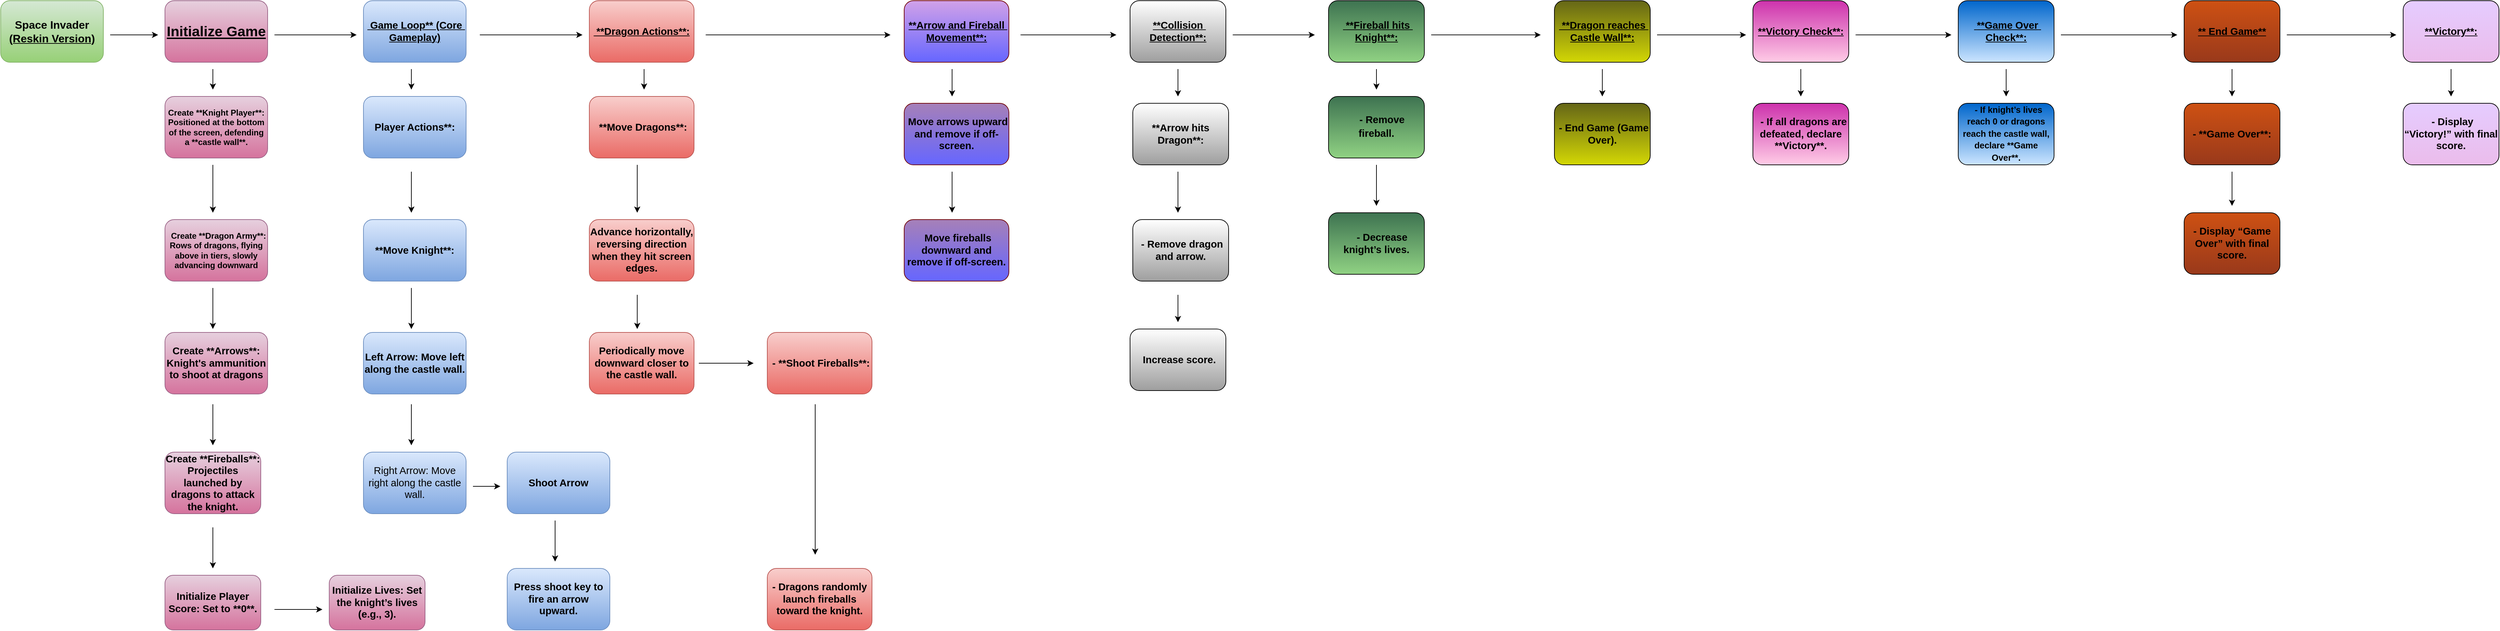<mxfile version="24.8.6">
  <diagram id="C5RBs43oDa-KdzZeNtuy" name="Page-1">
    <mxGraphModel dx="1434" dy="738" grid="1" gridSize="10" guides="1" tooltips="1" connect="1" arrows="1" fold="1" page="1" pageScale="1" pageWidth="827" pageHeight="1169" math="0" shadow="0">
      <root>
        <mxCell id="WIyWlLk6GJQsqaUBKTNV-0" />
        <mxCell id="WIyWlLk6GJQsqaUBKTNV-1" parent="WIyWlLk6GJQsqaUBKTNV-0" />
        <mxCell id="WIyWlLk6GJQsqaUBKTNV-3" value="&lt;b style=&quot;font-size: 16px;&quot;&gt;&lt;font style=&quot;font-size: 16px;&quot;&gt;Space Invader&lt;/font&gt;&lt;/b&gt;&lt;div style=&quot;font-size: 16px;&quot;&gt;&lt;b&gt;&lt;u&gt;&lt;font style=&quot;font-size: 16px;&quot;&gt;(Reskin Version)&lt;/font&gt;&lt;/u&gt;&lt;/b&gt;&lt;/div&gt;" style="rounded=1;whiteSpace=wrap;html=1;fontSize=12;glass=0;strokeWidth=1;shadow=0;fillColor=#d5e8d4;strokeColor=#82b366;gradientColor=#97d077;" parent="WIyWlLk6GJQsqaUBKTNV-1" vertex="1">
          <mxGeometry y="10" width="150" height="90" as="geometry" />
        </mxCell>
        <mxCell id="-oyPQLM9wK0IkcGx9gqo-3" value="" style="endArrow=classic;html=1;rounded=0;" edge="1" parent="WIyWlLk6GJQsqaUBKTNV-1">
          <mxGeometry width="50" height="50" relative="1" as="geometry">
            <mxPoint x="310" y="110" as="sourcePoint" />
            <mxPoint x="310" y="140" as="targetPoint" />
          </mxGeometry>
        </mxCell>
        <mxCell id="-oyPQLM9wK0IkcGx9gqo-4" value="&lt;span id=&quot;docs-internal-guid-2db199b7-7fff-4d85-f5a7-7cc7ab0ec407&quot;&gt;&lt;span style=&quot;font-family: Arial, sans-serif; background-color: transparent; font-variant-numeric: normal; font-variant-east-asian: normal; font-variant-alternates: normal; font-variant-position: normal; vertical-align: baseline; white-space-collapse: preserve;&quot;&gt;&lt;font style=&quot;font-size: 12px;&quot;&gt;&lt;b&gt;Create **Knight Player**: Positioned at the bottom of the screen, defending a **castle wall**.&lt;/b&gt;&lt;/font&gt;&lt;/span&gt;&lt;/span&gt;" style="rounded=1;whiteSpace=wrap;html=1;fillColor=#e6d0de;strokeColor=#996185;gradientColor=#d5739d;" vertex="1" parent="WIyWlLk6GJQsqaUBKTNV-1">
          <mxGeometry x="240" y="150" width="150" height="90" as="geometry" />
        </mxCell>
        <mxCell id="-oyPQLM9wK0IkcGx9gqo-5" value="" style="endArrow=classic;html=1;rounded=0;" edge="1" parent="WIyWlLk6GJQsqaUBKTNV-1">
          <mxGeometry width="50" height="50" relative="1" as="geometry">
            <mxPoint x="310" y="250" as="sourcePoint" />
            <mxPoint x="310" y="320" as="targetPoint" />
            <Array as="points">
              <mxPoint x="310" y="290" />
            </Array>
          </mxGeometry>
        </mxCell>
        <mxCell id="-oyPQLM9wK0IkcGx9gqo-8" value="" style="endArrow=classic;html=1;rounded=0;" edge="1" parent="WIyWlLk6GJQsqaUBKTNV-1">
          <mxGeometry width="50" height="50" relative="1" as="geometry">
            <mxPoint x="310" y="430" as="sourcePoint" />
            <mxPoint x="310" y="490" as="targetPoint" />
          </mxGeometry>
        </mxCell>
        <mxCell id="-oyPQLM9wK0IkcGx9gqo-9" value="&lt;span style=&quot;font-family: Arial, sans-serif; white-space-collapse: preserve;&quot;&gt;&lt;b&gt;&amp;nbsp;&amp;nbsp;Create **Dragon Army**: Rows of dragons, flying above in tiers, slowly advancing downward&lt;/b&gt;&lt;/span&gt;" style="rounded=1;whiteSpace=wrap;html=1;fillColor=#e6d0de;gradientColor=#d5739d;strokeColor=#996185;" vertex="1" parent="WIyWlLk6GJQsqaUBKTNV-1">
          <mxGeometry x="240" y="330" width="150" height="90" as="geometry" />
        </mxCell>
        <mxCell id="-oyPQLM9wK0IkcGx9gqo-11" value="&lt;span style=&quot;font-family: Arial, sans-serif; white-space-collapse: preserve;&quot;&gt;&lt;font style=&quot;font-size: 20.667px;&quot;&gt;&lt;b&gt;&lt;u&gt;Initialize Game&lt;/u&gt;&lt;/b&gt;&lt;/font&gt;&lt;/span&gt;" style="rounded=1;whiteSpace=wrap;html=1;fillColor=#e6d0de;gradientColor=#d5739d;strokeColor=#996185;" vertex="1" parent="WIyWlLk6GJQsqaUBKTNV-1">
          <mxGeometry x="240" y="10" width="150" height="90" as="geometry" />
        </mxCell>
        <mxCell id="-oyPQLM9wK0IkcGx9gqo-14" value="&lt;span id=&quot;docs-internal-guid-dc0ed288-7fff-8574-5674-d2159b55f9ca&quot;&gt;&lt;span style=&quot;font-size: 11pt; font-family: Arial, sans-serif; background-color: transparent; font-variant-numeric: normal; font-variant-east-asian: normal; font-variant-alternates: normal; font-variant-position: normal; vertical-align: baseline; white-space-collapse: preserve;&quot;&gt;&lt;b&gt;Create **Arrows**: Knight&#39;s ammunition to shoot at dragons&lt;/b&gt;&lt;/span&gt;&lt;/span&gt;" style="rounded=1;whiteSpace=wrap;html=1;fillColor=#e6d0de;gradientColor=#d5739d;strokeColor=#996185;" vertex="1" parent="WIyWlLk6GJQsqaUBKTNV-1">
          <mxGeometry x="240" y="495" width="150" height="90" as="geometry" />
        </mxCell>
        <mxCell id="-oyPQLM9wK0IkcGx9gqo-15" value="&lt;span id=&quot;docs-internal-guid-f3cbbe82-7fff-4873-3f4f-fb9920d88de6&quot;&gt;&lt;span style=&quot;font-size: 11pt; font-family: Arial, sans-serif; background-color: transparent; font-variant-numeric: normal; font-variant-east-asian: normal; font-variant-alternates: normal; font-variant-position: normal; vertical-align: baseline; white-space-collapse: preserve;&quot;&gt;&lt;b&gt;Create **Fireballs**: Projectiles launched by dragons to attack the knight.&lt;/b&gt;&lt;/span&gt;&lt;/span&gt;" style="rounded=1;whiteSpace=wrap;html=1;fillColor=#e6d0de;gradientColor=#d5739d;strokeColor=#996185;" vertex="1" parent="WIyWlLk6GJQsqaUBKTNV-1">
          <mxGeometry x="240" y="670" width="140" height="90" as="geometry" />
        </mxCell>
        <mxCell id="-oyPQLM9wK0IkcGx9gqo-19" value="" style="endArrow=classic;html=1;rounded=0;" edge="1" parent="WIyWlLk6GJQsqaUBKTNV-1">
          <mxGeometry width="50" height="50" relative="1" as="geometry">
            <mxPoint x="310" y="600" as="sourcePoint" />
            <mxPoint x="310" y="660" as="targetPoint" />
          </mxGeometry>
        </mxCell>
        <mxCell id="-oyPQLM9wK0IkcGx9gqo-21" value="" style="endArrow=classic;html=1;rounded=0;" edge="1" parent="WIyWlLk6GJQsqaUBKTNV-1">
          <mxGeometry width="50" height="50" relative="1" as="geometry">
            <mxPoint x="310" y="780" as="sourcePoint" />
            <mxPoint x="310" y="840" as="targetPoint" />
          </mxGeometry>
        </mxCell>
        <mxCell id="-oyPQLM9wK0IkcGx9gqo-22" value="&lt;span id=&quot;docs-internal-guid-f1fde385-7fff-da14-74b0-245b59692628&quot;&gt;&lt;span style=&quot;font-size: 11pt; font-family: Arial, sans-serif; background-color: transparent; font-variant-numeric: normal; font-variant-east-asian: normal; font-variant-alternates: normal; font-variant-position: normal; vertical-align: baseline; white-space-collapse: preserve;&quot;&gt;&lt;b&gt;Initialize Player Score: Set to **0**.&lt;/b&gt;&lt;/span&gt;&lt;/span&gt;" style="rounded=1;whiteSpace=wrap;html=1;fillColor=#e6d0de;gradientColor=#d5739d;strokeColor=#996185;" vertex="1" parent="WIyWlLk6GJQsqaUBKTNV-1">
          <mxGeometry x="240" y="850" width="140" height="80" as="geometry" />
        </mxCell>
        <mxCell id="-oyPQLM9wK0IkcGx9gqo-23" value="" style="endArrow=classic;html=1;rounded=0;" edge="1" parent="WIyWlLk6GJQsqaUBKTNV-1">
          <mxGeometry width="50" height="50" relative="1" as="geometry">
            <mxPoint x="400" y="900" as="sourcePoint" />
            <mxPoint x="470" y="900" as="targetPoint" />
          </mxGeometry>
        </mxCell>
        <mxCell id="-oyPQLM9wK0IkcGx9gqo-24" value="&lt;span id=&quot;docs-internal-guid-1fad763b-7fff-9fed-c047-628dcff8d7e3&quot;&gt;&lt;span style=&quot;font-size: 11pt; font-family: Arial, sans-serif; background-color: transparent; font-variant-numeric: normal; font-variant-east-asian: normal; font-variant-alternates: normal; font-variant-position: normal; vertical-align: baseline; white-space-collapse: preserve;&quot;&gt;&lt;b&gt;Initialize Lives: Set the knight’s lives (e.g., 3).&lt;/b&gt;&lt;/span&gt;&lt;/span&gt;" style="rounded=1;whiteSpace=wrap;html=1;fillColor=#e6d0de;gradientColor=#d5739d;strokeColor=#996185;" vertex="1" parent="WIyWlLk6GJQsqaUBKTNV-1">
          <mxGeometry x="480" y="850" width="140" height="80" as="geometry" />
        </mxCell>
        <mxCell id="-oyPQLM9wK0IkcGx9gqo-27" value="" style="endArrow=classic;html=1;rounded=0;" edge="1" parent="WIyWlLk6GJQsqaUBKTNV-1">
          <mxGeometry width="50" height="50" relative="1" as="geometry">
            <mxPoint x="160" y="60" as="sourcePoint" />
            <mxPoint x="230" y="60" as="targetPoint" />
          </mxGeometry>
        </mxCell>
        <mxCell id="-oyPQLM9wK0IkcGx9gqo-28" value="" style="endArrow=classic;html=1;rounded=0;" edge="1" parent="WIyWlLk6GJQsqaUBKTNV-1">
          <mxGeometry width="50" height="50" relative="1" as="geometry">
            <mxPoint x="400" y="60" as="sourcePoint" />
            <mxPoint x="520" y="60" as="targetPoint" />
          </mxGeometry>
        </mxCell>
        <mxCell id="-oyPQLM9wK0IkcGx9gqo-29" value="&lt;span id=&quot;docs-internal-guid-ddfbef44-7fff-3a8c-f1ac-0259e235f572&quot;&gt;&lt;span style=&quot;font-size: 11pt; font-family: Arial, sans-serif; background-color: transparent; font-variant-numeric: normal; font-variant-east-asian: normal; font-variant-alternates: normal; font-variant-position: normal; vertical-align: baseline; white-space-collapse: preserve;&quot;&gt;&lt;b&gt;&lt;u&gt; Game Loop** (Core Gameplay)&lt;/u&gt;&lt;/b&gt;&lt;/span&gt;&lt;/span&gt;" style="rounded=1;whiteSpace=wrap;html=1;fillColor=#dae8fc;gradientColor=#7ea6e0;strokeColor=#6c8ebf;" vertex="1" parent="WIyWlLk6GJQsqaUBKTNV-1">
          <mxGeometry x="530" y="10" width="150" height="90" as="geometry" />
        </mxCell>
        <mxCell id="-oyPQLM9wK0IkcGx9gqo-30" value="" style="endArrow=classic;html=1;rounded=0;" edge="1" parent="WIyWlLk6GJQsqaUBKTNV-1">
          <mxGeometry width="50" height="50" relative="1" as="geometry">
            <mxPoint x="600" y="110" as="sourcePoint" />
            <mxPoint x="600" y="140" as="targetPoint" />
            <Array as="points">
              <mxPoint x="600" y="130" />
            </Array>
          </mxGeometry>
        </mxCell>
        <mxCell id="-oyPQLM9wK0IkcGx9gqo-31" value="&lt;span id=&quot;docs-internal-guid-393f7da2-7fff-2823-4981-48ebf0e849ec&quot;&gt;&lt;span style=&quot;font-size: 11pt; font-family: Arial, sans-serif; background-color: transparent; font-variant-numeric: normal; font-variant-east-asian: normal; font-variant-alternates: normal; font-variant-position: normal; vertical-align: baseline; white-space-collapse: preserve;&quot;&gt;&lt;b&gt;Player Actions**:&lt;/b&gt;&lt;/span&gt;&lt;/span&gt;" style="rounded=1;whiteSpace=wrap;html=1;fillColor=#dae8fc;gradientColor=#7ea6e0;strokeColor=#6c8ebf;" vertex="1" parent="WIyWlLk6GJQsqaUBKTNV-1">
          <mxGeometry x="530" y="150" width="150" height="90" as="geometry" />
        </mxCell>
        <mxCell id="-oyPQLM9wK0IkcGx9gqo-33" value="&lt;span id=&quot;docs-internal-guid-1dcef1d2-7fff-8354-c20e-f65bd28f2cb3&quot;&gt;&lt;span style=&quot;font-size: 11pt; font-family: Arial, sans-serif; background-color: transparent; font-variant-numeric: normal; font-variant-east-asian: normal; font-variant-alternates: normal; font-variant-position: normal; vertical-align: baseline; white-space-collapse: preserve;&quot;&gt;Right Arrow: Move right along the castle wall.&lt;/span&gt;&lt;/span&gt;" style="rounded=1;whiteSpace=wrap;html=1;fillColor=#dae8fc;gradientColor=#7ea6e0;strokeColor=#6c8ebf;" vertex="1" parent="WIyWlLk6GJQsqaUBKTNV-1">
          <mxGeometry x="530" y="670" width="150" height="90" as="geometry" />
        </mxCell>
        <mxCell id="-oyPQLM9wK0IkcGx9gqo-34" value="&lt;span id=&quot;docs-internal-guid-e0c58ecd-7fff-42b3-c587-a1cb6b863230&quot;&gt;&lt;span style=&quot;font-size: 11pt; font-family: Arial, sans-serif; background-color: transparent; font-variant-numeric: normal; font-variant-east-asian: normal; font-variant-alternates: normal; font-variant-position: normal; vertical-align: baseline; white-space-collapse: preserve;&quot;&gt;&lt;b&gt;**Move Knight**:&lt;/b&gt;&lt;/span&gt;&lt;/span&gt;" style="rounded=1;whiteSpace=wrap;html=1;fillColor=#dae8fc;gradientColor=#7ea6e0;strokeColor=#6c8ebf;" vertex="1" parent="WIyWlLk6GJQsqaUBKTNV-1">
          <mxGeometry x="530" y="330" width="150" height="90" as="geometry" />
        </mxCell>
        <mxCell id="-oyPQLM9wK0IkcGx9gqo-35" value="&lt;span id=&quot;docs-internal-guid-18e3f34e-7fff-a1ae-5c2d-0b498b5db5d8&quot;&gt;&lt;span style=&quot;font-size: 11pt; font-family: Arial, sans-serif; background-color: transparent; font-variant-numeric: normal; font-variant-east-asian: normal; font-variant-alternates: normal; font-variant-position: normal; vertical-align: baseline; white-space-collapse: preserve;&quot;&gt;&lt;b&gt;Shoot Arrow&lt;/b&gt;&lt;/span&gt;&lt;/span&gt;" style="rounded=1;whiteSpace=wrap;html=1;fillColor=#dae8fc;gradientColor=#7ea6e0;strokeColor=#6c8ebf;" vertex="1" parent="WIyWlLk6GJQsqaUBKTNV-1">
          <mxGeometry x="740" y="670" width="150" height="90" as="geometry" />
        </mxCell>
        <mxCell id="-oyPQLM9wK0IkcGx9gqo-36" value="&lt;span id=&quot;docs-internal-guid-00f0b13d-7fff-bd4e-b9d4-31d97965de4a&quot;&gt;&lt;span style=&quot;font-size: 11pt; font-family: Arial, sans-serif; background-color: transparent; font-variant-numeric: normal; font-variant-east-asian: normal; font-variant-alternates: normal; font-variant-position: normal; vertical-align: baseline; white-space-collapse: preserve;&quot;&gt;&lt;b&gt;Press shoot key to fire an arrow upward.&lt;/b&gt;&lt;/span&gt;&lt;/span&gt;" style="rounded=1;whiteSpace=wrap;html=1;fillColor=#dae8fc;gradientColor=#7ea6e0;strokeColor=#6c8ebf;direction=east;" vertex="1" parent="WIyWlLk6GJQsqaUBKTNV-1">
          <mxGeometry x="740" y="840" width="150" height="90" as="geometry" />
        </mxCell>
        <mxCell id="-oyPQLM9wK0IkcGx9gqo-37" value="&lt;span id=&quot;docs-internal-guid-821cd82b-7fff-6503-3e21-261465c8b7f6&quot;&gt;&lt;span style=&quot;font-size: 11pt; font-family: Arial, sans-serif; background-color: transparent; font-variant-numeric: normal; font-variant-east-asian: normal; font-variant-alternates: normal; font-variant-position: normal; vertical-align: baseline; white-space-collapse: preserve;&quot;&gt;&lt;b&gt;Left Arrow: Move left along the castle wall.&lt;/b&gt;&lt;/span&gt;&lt;/span&gt;" style="rounded=1;whiteSpace=wrap;html=1;fillColor=#dae8fc;gradientColor=#7ea6e0;strokeColor=#6c8ebf;" vertex="1" parent="WIyWlLk6GJQsqaUBKTNV-1">
          <mxGeometry x="530" y="495" width="150" height="90" as="geometry" />
        </mxCell>
        <mxCell id="-oyPQLM9wK0IkcGx9gqo-38" value="" style="endArrow=classic;html=1;rounded=0;" edge="1" parent="WIyWlLk6GJQsqaUBKTNV-1">
          <mxGeometry width="50" height="50" relative="1" as="geometry">
            <mxPoint x="600" y="260" as="sourcePoint" />
            <mxPoint x="600" y="320" as="targetPoint" />
          </mxGeometry>
        </mxCell>
        <mxCell id="-oyPQLM9wK0IkcGx9gqo-40" value="" style="endArrow=classic;html=1;rounded=0;" edge="1" parent="WIyWlLk6GJQsqaUBKTNV-1">
          <mxGeometry width="50" height="50" relative="1" as="geometry">
            <mxPoint x="600" y="430" as="sourcePoint" />
            <mxPoint x="600" y="490" as="targetPoint" />
          </mxGeometry>
        </mxCell>
        <mxCell id="-oyPQLM9wK0IkcGx9gqo-41" value="" style="endArrow=classic;html=1;rounded=0;" edge="1" parent="WIyWlLk6GJQsqaUBKTNV-1">
          <mxGeometry width="50" height="50" relative="1" as="geometry">
            <mxPoint x="600" y="600" as="sourcePoint" />
            <mxPoint x="600" y="660" as="targetPoint" />
          </mxGeometry>
        </mxCell>
        <mxCell id="-oyPQLM9wK0IkcGx9gqo-42" value="" style="endArrow=classic;html=1;rounded=0;" edge="1" parent="WIyWlLk6GJQsqaUBKTNV-1">
          <mxGeometry width="50" height="50" relative="1" as="geometry">
            <mxPoint x="690" y="720" as="sourcePoint" />
            <mxPoint x="730" y="720" as="targetPoint" />
          </mxGeometry>
        </mxCell>
        <mxCell id="-oyPQLM9wK0IkcGx9gqo-43" value="" style="endArrow=classic;html=1;rounded=0;" edge="1" parent="WIyWlLk6GJQsqaUBKTNV-1">
          <mxGeometry width="50" height="50" relative="1" as="geometry">
            <mxPoint x="810" y="770" as="sourcePoint" />
            <mxPoint x="810" y="830" as="targetPoint" />
          </mxGeometry>
        </mxCell>
        <mxCell id="-oyPQLM9wK0IkcGx9gqo-44" value="" style="endArrow=classic;html=1;rounded=0;" edge="1" parent="WIyWlLk6GJQsqaUBKTNV-1">
          <mxGeometry width="50" height="50" relative="1" as="geometry">
            <mxPoint x="700" y="60" as="sourcePoint" />
            <mxPoint x="850" y="60" as="targetPoint" />
          </mxGeometry>
        </mxCell>
        <mxCell id="-oyPQLM9wK0IkcGx9gqo-45" value="&lt;span id=&quot;docs-internal-guid-5d39457c-7fff-8615-ff97-a1fca0a1a00e&quot;&gt;&lt;span style=&quot;font-size: 11pt; font-family: Arial, sans-serif; background-color: transparent; font-variant-numeric: normal; font-variant-east-asian: normal; font-variant-alternates: normal; font-variant-position: normal; vertical-align: baseline; white-space-collapse: preserve;&quot;&gt;&lt;b&gt;&lt;u&gt;&amp;nbsp;**Dragon Actions**:&lt;/u&gt;&lt;/b&gt;&lt;/span&gt;&lt;/span&gt;" style="rounded=1;whiteSpace=wrap;html=1;fillColor=#f8cecc;gradientColor=#ea6b66;strokeColor=#b85450;" vertex="1" parent="WIyWlLk6GJQsqaUBKTNV-1">
          <mxGeometry x="860" y="10" width="153" height="90" as="geometry" />
        </mxCell>
        <mxCell id="-oyPQLM9wK0IkcGx9gqo-46" value="&lt;span id=&quot;docs-internal-guid-c13e2ecf-7fff-d29e-93ce-22ec4f14393b&quot;&gt;&lt;span style=&quot;font-size: 11pt; font-family: Arial, sans-serif; color: rgb(0, 0, 0); background-color: transparent; font-variant-numeric: normal; font-variant-east-asian: normal; font-variant-alternates: normal; font-variant-position: normal; vertical-align: baseline; white-space-collapse: preserve;&quot;&gt;&lt;b&gt;&lt;u&gt;**Arrow and Fireball Movement**:&lt;/u&gt;&lt;/b&gt;&lt;/span&gt;&lt;/span&gt;" style="rounded=1;whiteSpace=wrap;html=1;fillColor=#D1A1E8;strokeColor=#6F0000;fontColor=#ffffff;fillStyle=auto;gradientColor=#6666FF;gradientDirection=south;" vertex="1" parent="WIyWlLk6GJQsqaUBKTNV-1">
          <mxGeometry x="1320" y="10" width="153" height="90" as="geometry" />
        </mxCell>
        <mxCell id="-oyPQLM9wK0IkcGx9gqo-47" value="&lt;span id=&quot;docs-internal-guid-c1af2fbf-7fff-a97c-8a50-6b41a27580f7&quot;&gt;&lt;span style=&quot;font-size: 11pt; font-family: Arial, sans-serif; background-color: transparent; font-variant-numeric: normal; font-variant-east-asian: normal; font-variant-alternates: normal; font-variant-position: normal; vertical-align: baseline; white-space-collapse: preserve;&quot;&gt;&lt;b&gt;&amp;nbsp;**Move Dragons**:&lt;/b&gt;&lt;/span&gt;&lt;/span&gt;" style="rounded=1;whiteSpace=wrap;html=1;fillColor=#f8cecc;gradientColor=#ea6b66;strokeColor=#b85450;" vertex="1" parent="WIyWlLk6GJQsqaUBKTNV-1">
          <mxGeometry x="860" y="150" width="153" height="90" as="geometry" />
        </mxCell>
        <mxCell id="-oyPQLM9wK0IkcGx9gqo-49" value="&lt;span id=&quot;docs-internal-guid-9a8c089b-7fff-f42c-48e1-87401d9ebf7b&quot;&gt;&lt;span style=&quot;font-size: 11pt; font-family: Arial, sans-serif; background-color: transparent; font-variant-numeric: normal; font-variant-east-asian: normal; font-variant-alternates: normal; font-variant-position: normal; vertical-align: baseline; white-space-collapse: preserve;&quot;&gt;&lt;b&gt;Periodically move downward closer to the castle wall.&lt;/b&gt;&lt;/span&gt;&lt;/span&gt;" style="rounded=1;whiteSpace=wrap;html=1;fillColor=#f8cecc;gradientColor=#ea6b66;strokeColor=#b85450;" vertex="1" parent="WIyWlLk6GJQsqaUBKTNV-1">
          <mxGeometry x="860" y="495" width="153" height="90" as="geometry" />
        </mxCell>
        <mxCell id="-oyPQLM9wK0IkcGx9gqo-50" value="&lt;span id=&quot;docs-internal-guid-bba8c013-7fff-1911-df7f-47b750cace63&quot;&gt;&lt;span style=&quot;font-size: 11pt; font-family: Arial, sans-serif; background-color: transparent; font-variant-numeric: normal; font-variant-east-asian: normal; font-variant-alternates: normal; font-variant-position: normal; vertical-align: baseline; white-space-collapse: preserve;&quot;&gt;&lt;b&gt;&amp;nbsp;- **Shoot Fireballs**:&lt;/b&gt;&lt;/span&gt;&lt;/span&gt;" style="rounded=1;whiteSpace=wrap;html=1;fillColor=#f8cecc;gradientColor=#ea6b66;strokeColor=#b85450;" vertex="1" parent="WIyWlLk6GJQsqaUBKTNV-1">
          <mxGeometry x="1120" y="495" width="153" height="90" as="geometry" />
        </mxCell>
        <mxCell id="-oyPQLM9wK0IkcGx9gqo-51" value="&lt;span id=&quot;docs-internal-guid-585e5ac3-7fff-4c42-35ea-b44eeafa9d13&quot;&gt;&lt;span style=&quot;font-size: 11pt; font-family: Arial, sans-serif; background-color: transparent; font-variant-numeric: normal; font-variant-east-asian: normal; font-variant-alternates: normal; font-variant-position: normal; vertical-align: baseline; white-space-collapse: preserve;&quot;&gt;&lt;b&gt;- Dragons randomly launch fireballs toward the knight.&lt;/b&gt;&lt;/span&gt;&lt;/span&gt;" style="rounded=1;whiteSpace=wrap;html=1;fillColor=#f8cecc;gradientColor=#ea6b66;strokeColor=#b85450;" vertex="1" parent="WIyWlLk6GJQsqaUBKTNV-1">
          <mxGeometry x="1120" y="840" width="153" height="90" as="geometry" />
        </mxCell>
        <mxCell id="-oyPQLM9wK0IkcGx9gqo-52" value="&lt;span id=&quot;docs-internal-guid-1ba3354f-7fff-d185-aa0f-def5539a447e&quot;&gt;&lt;span style=&quot;font-size: 11pt; font-family: Arial, sans-serif; background-color: transparent; font-variant-numeric: normal; font-variant-east-asian: normal; font-variant-alternates: normal; font-variant-position: normal; vertical-align: baseline; white-space-collapse: preserve;&quot;&gt;&lt;b&gt;Advance horizontally, reversing direction when they hit screen edges.&lt;/b&gt;&lt;/span&gt;&lt;/span&gt;" style="rounded=1;whiteSpace=wrap;html=1;fillColor=#f8cecc;gradientColor=#ea6b66;strokeColor=#b85450;" vertex="1" parent="WIyWlLk6GJQsqaUBKTNV-1">
          <mxGeometry x="860" y="330" width="153" height="90" as="geometry" />
        </mxCell>
        <mxCell id="-oyPQLM9wK0IkcGx9gqo-53" value="" style="endArrow=classic;html=1;rounded=0;" edge="1" parent="WIyWlLk6GJQsqaUBKTNV-1">
          <mxGeometry width="50" height="50" relative="1" as="geometry">
            <mxPoint x="940" y="110" as="sourcePoint" />
            <mxPoint x="940" y="140" as="targetPoint" />
          </mxGeometry>
        </mxCell>
        <mxCell id="-oyPQLM9wK0IkcGx9gqo-54" value="" style="endArrow=classic;html=1;rounded=0;" edge="1" parent="WIyWlLk6GJQsqaUBKTNV-1">
          <mxGeometry width="50" height="50" relative="1" as="geometry">
            <mxPoint x="930" y="250" as="sourcePoint" />
            <mxPoint x="930" y="320" as="targetPoint" />
          </mxGeometry>
        </mxCell>
        <mxCell id="-oyPQLM9wK0IkcGx9gqo-55" value="" style="endArrow=classic;html=1;rounded=0;" edge="1" parent="WIyWlLk6GJQsqaUBKTNV-1">
          <mxGeometry width="50" height="50" relative="1" as="geometry">
            <mxPoint x="930" y="440" as="sourcePoint" />
            <mxPoint x="930" y="490" as="targetPoint" />
          </mxGeometry>
        </mxCell>
        <mxCell id="-oyPQLM9wK0IkcGx9gqo-56" value="" style="endArrow=classic;html=1;rounded=0;" edge="1" parent="WIyWlLk6GJQsqaUBKTNV-1">
          <mxGeometry width="50" height="50" relative="1" as="geometry">
            <mxPoint x="1020" y="540" as="sourcePoint" />
            <mxPoint x="1100" y="540" as="targetPoint" />
          </mxGeometry>
        </mxCell>
        <mxCell id="-oyPQLM9wK0IkcGx9gqo-57" value="" style="endArrow=classic;html=1;rounded=0;" edge="1" parent="WIyWlLk6GJQsqaUBKTNV-1">
          <mxGeometry width="50" height="50" relative="1" as="geometry">
            <mxPoint x="1190" y="600" as="sourcePoint" />
            <mxPoint x="1190" y="820" as="targetPoint" />
          </mxGeometry>
        </mxCell>
        <mxCell id="-oyPQLM9wK0IkcGx9gqo-59" value="" style="endArrow=classic;html=1;rounded=0;" edge="1" parent="WIyWlLk6GJQsqaUBKTNV-1">
          <mxGeometry width="50" height="50" relative="1" as="geometry">
            <mxPoint x="1030" y="60" as="sourcePoint" />
            <mxPoint x="1300" y="60" as="targetPoint" />
          </mxGeometry>
        </mxCell>
        <mxCell id="-oyPQLM9wK0IkcGx9gqo-64" value="&lt;span id=&quot;docs-internal-guid-521e5c45-7fff-ff3b-2052-e36acf4dd741&quot;&gt;&lt;span style=&quot;font-size: 11pt; font-family: Arial, sans-serif; color: rgb(0, 0, 0); background-color: transparent; font-variant-numeric: normal; font-variant-east-asian: normal; font-variant-alternates: normal; font-variant-position: normal; vertical-align: baseline; white-space-collapse: preserve;&quot;&gt;&lt;b&gt;&amp;nbsp;Move arrows upward and remove if off-screen.&lt;/b&gt;&lt;/span&gt;&lt;/span&gt;" style="rounded=1;whiteSpace=wrap;html=1;fillColor=#A680B8;strokeColor=#6F0000;fontColor=#ffffff;fillStyle=auto;gradientColor=#6666FF;" vertex="1" parent="WIyWlLk6GJQsqaUBKTNV-1">
          <mxGeometry x="1320" y="160" width="153" height="90" as="geometry" />
        </mxCell>
        <mxCell id="-oyPQLM9wK0IkcGx9gqo-67" value="&lt;span id=&quot;docs-internal-guid-cb6c2935-7fff-17ac-7abf-9382325ac90d&quot;&gt;&lt;span style=&quot;font-size: 11pt; font-family: Arial, sans-serif; color: rgb(0, 0, 0); background-color: transparent; font-variant-numeric: normal; font-variant-east-asian: normal; font-variant-alternates: normal; font-variant-position: normal; vertical-align: baseline; white-space-collapse: preserve;&quot;&gt;&lt;b&gt;&amp;nbsp;Move fireballs downward and remove if off-screen.&lt;/b&gt;&lt;/span&gt;&lt;/span&gt;" style="rounded=1;whiteSpace=wrap;html=1;fillColor=#A680B8;strokeColor=#6F0000;fontColor=#ffffff;fillStyle=auto;gradientColor=#6666FF;" vertex="1" parent="WIyWlLk6GJQsqaUBKTNV-1">
          <mxGeometry x="1320" y="330" width="153" height="90" as="geometry" />
        </mxCell>
        <mxCell id="-oyPQLM9wK0IkcGx9gqo-74" value="" style="endArrow=classic;html=1;rounded=0;" edge="1" parent="WIyWlLk6GJQsqaUBKTNV-1">
          <mxGeometry width="50" height="50" relative="1" as="geometry">
            <mxPoint x="1390" y="110" as="sourcePoint" />
            <mxPoint x="1390" y="150" as="targetPoint" />
          </mxGeometry>
        </mxCell>
        <mxCell id="-oyPQLM9wK0IkcGx9gqo-75" value="" style="endArrow=classic;html=1;rounded=0;" edge="1" parent="WIyWlLk6GJQsqaUBKTNV-1">
          <mxGeometry width="50" height="50" relative="1" as="geometry">
            <mxPoint x="1390" y="260" as="sourcePoint" />
            <mxPoint x="1390" y="320" as="targetPoint" />
          </mxGeometry>
        </mxCell>
        <mxCell id="-oyPQLM9wK0IkcGx9gqo-77" value="&lt;span id=&quot;docs-internal-guid-3a181ed9-7fff-ed26-6aff-e026a51edd13&quot;&gt;&lt;span style=&quot;font-size: 11pt; font-family: Arial, sans-serif; background-color: transparent; font-variant-numeric: normal; font-variant-east-asian: normal; font-variant-alternates: normal; font-variant-position: normal; vertical-align: baseline; white-space-collapse: preserve;&quot;&gt;&lt;b&gt;&lt;u&gt;**Collision Detection**:&lt;/u&gt;&lt;/b&gt;&lt;/span&gt;&lt;/span&gt;" style="rounded=1;whiteSpace=wrap;html=1;gradientColor=#9E9E9E;" vertex="1" parent="WIyWlLk6GJQsqaUBKTNV-1">
          <mxGeometry x="1650" y="10" width="140" height="90" as="geometry" />
        </mxCell>
        <mxCell id="-oyPQLM9wK0IkcGx9gqo-78" value="" style="endArrow=classic;html=1;rounded=0;" edge="1" parent="WIyWlLk6GJQsqaUBKTNV-1">
          <mxGeometry width="50" height="50" relative="1" as="geometry">
            <mxPoint x="1490" y="60" as="sourcePoint" />
            <mxPoint x="1630" y="60" as="targetPoint" />
          </mxGeometry>
        </mxCell>
        <mxCell id="-oyPQLM9wK0IkcGx9gqo-80" value="&lt;span id=&quot;docs-internal-guid-0366bd1f-7fff-c5a6-2c56-bc4e1f766550&quot;&gt;&lt;span style=&quot;font-size: 11pt; font-family: Arial, sans-serif; background-color: transparent; font-variant-numeric: normal; font-variant-east-asian: normal; font-variant-alternates: normal; font-variant-position: normal; vertical-align: baseline; white-space-collapse: preserve;&quot;&gt;&lt;b&gt;&lt;u&gt; **Fireball hits Knight**:&lt;/u&gt;&lt;/b&gt;&lt;/span&gt;&lt;/span&gt;" style="rounded=1;whiteSpace=wrap;html=1;gradientColor=#90d283;fillColor=#3E7351;" vertex="1" parent="WIyWlLk6GJQsqaUBKTNV-1">
          <mxGeometry x="1940" y="10" width="140" height="90" as="geometry" />
        </mxCell>
        <mxCell id="-oyPQLM9wK0IkcGx9gqo-81" value="&lt;span id=&quot;docs-internal-guid-03e27724-7fff-5ded-80a7-22399ffec7a9&quot;&gt;&lt;span style=&quot;font-size: 11pt; font-family: Arial, sans-serif; background-color: transparent; font-variant-numeric: normal; font-variant-east-asian: normal; font-variant-alternates: normal; font-variant-position: normal; vertical-align: baseline; white-space-collapse: preserve;&quot;&gt;&lt;b&gt;&amp;nbsp;Increase score.&lt;/b&gt;&lt;/span&gt;&lt;/span&gt;" style="rounded=1;whiteSpace=wrap;html=1;gradientColor=#9E9E9E;" vertex="1" parent="WIyWlLk6GJQsqaUBKTNV-1">
          <mxGeometry x="1650" y="490" width="140" height="90" as="geometry" />
        </mxCell>
        <mxCell id="-oyPQLM9wK0IkcGx9gqo-82" value="&lt;span id=&quot;docs-internal-guid-550201cf-7fff-149d-777a-99b3f9b57213&quot;&gt;&lt;span style=&quot;font-size: 11pt; font-family: Arial, sans-serif; background-color: transparent; font-variant-numeric: normal; font-variant-east-asian: normal; font-variant-alternates: normal; font-variant-position: normal; vertical-align: baseline; white-space-collapse: preserve;&quot;&gt;&lt;b&gt;**Arrow hits Dragon**:&lt;/b&gt;&lt;/span&gt;&lt;/span&gt;" style="rounded=1;whiteSpace=wrap;html=1;gradientColor=#9E9E9E;" vertex="1" parent="WIyWlLk6GJQsqaUBKTNV-1">
          <mxGeometry x="1654" y="160" width="140" height="90" as="geometry" />
        </mxCell>
        <mxCell id="-oyPQLM9wK0IkcGx9gqo-83" value="&lt;span id=&quot;docs-internal-guid-648a7670-7fff-4136-2ded-1b6c29b64863&quot;&gt;&lt;span style=&quot;font-size: 11pt; font-family: Arial, sans-serif; background-color: transparent; font-variant-numeric: normal; font-variant-east-asian: normal; font-variant-alternates: normal; font-variant-position: normal; vertical-align: baseline; white-space-collapse: preserve;&quot;&gt;&lt;b&gt;&amp;nbsp;- Remove dragon and arrow.&lt;/b&gt;&lt;/span&gt;&lt;/span&gt;" style="rounded=1;whiteSpace=wrap;html=1;gradientColor=#9E9E9E;" vertex="1" parent="WIyWlLk6GJQsqaUBKTNV-1">
          <mxGeometry x="1654" y="330" width="140" height="90" as="geometry" />
        </mxCell>
        <mxCell id="-oyPQLM9wK0IkcGx9gqo-84" value="" style="endArrow=classic;html=1;rounded=0;" edge="1" parent="WIyWlLk6GJQsqaUBKTNV-1">
          <mxGeometry width="50" height="50" relative="1" as="geometry">
            <mxPoint x="1800" y="60" as="sourcePoint" />
            <mxPoint x="1920" y="60" as="targetPoint" />
          </mxGeometry>
        </mxCell>
        <mxCell id="-oyPQLM9wK0IkcGx9gqo-85" value="&lt;span id=&quot;docs-internal-guid-efd07572-7fff-0640-c265-58871de62be3&quot;&gt;&lt;b&gt;&lt;br&gt;&lt;/b&gt;&lt;p style=&quot;line-height:1.38;margin-top:0pt;margin-bottom:0pt;&quot; dir=&quot;ltr&quot;&gt;&lt;span style=&quot;font-size: 11pt; font-family: Arial, sans-serif; background-color: transparent; font-variant-numeric: normal; font-variant-east-asian: normal; font-variant-alternates: normal; font-variant-position: normal; vertical-align: baseline; white-space-collapse: preserve;&quot;&gt;&lt;b&gt;&amp;nbsp;&amp;nbsp;&amp;nbsp;&amp;nbsp;- Remove fireball.&lt;/b&gt;&lt;/span&gt;&lt;/p&gt;&lt;div&gt;&lt;span style=&quot;font-size: 11pt; font-family: Arial, sans-serif; background-color: transparent; font-variant-numeric: normal; font-variant-east-asian: normal; font-variant-alternates: normal; font-variant-position: normal; vertical-align: baseline; white-space-collapse: preserve;&quot;&gt;&lt;br&gt;&lt;/span&gt;&lt;/div&gt;&lt;/span&gt;" style="rounded=1;whiteSpace=wrap;html=1;gradientColor=#90d283;fillColor=#3E7351;" vertex="1" parent="WIyWlLk6GJQsqaUBKTNV-1">
          <mxGeometry x="1940" y="150" width="140" height="90" as="geometry" />
        </mxCell>
        <mxCell id="-oyPQLM9wK0IkcGx9gqo-86" value="&lt;span id=&quot;docs-internal-guid-eaf05161-7fff-2b14-a480-d8b5d1d5e7c5&quot;&gt;&lt;span style=&quot;font-size: 11pt; font-family: Arial, sans-serif; background-color: transparent; font-variant-numeric: normal; font-variant-east-asian: normal; font-variant-alternates: normal; font-variant-position: normal; vertical-align: baseline; white-space-collapse: preserve;&quot;&gt;&lt;b&gt;&amp;nbsp;&amp;nbsp;&amp;nbsp;&amp;nbsp;- Decrease knight’s lives.&lt;/b&gt;&lt;/span&gt;&lt;/span&gt;" style="rounded=1;whiteSpace=wrap;html=1;gradientColor=#90d283;fillColor=#3E7351;" vertex="1" parent="WIyWlLk6GJQsqaUBKTNV-1">
          <mxGeometry x="1940" y="320" width="140" height="90" as="geometry" />
        </mxCell>
        <mxCell id="-oyPQLM9wK0IkcGx9gqo-87" value="&lt;span id=&quot;docs-internal-guid-22c9e95c-7fff-0b84-8ef0-4be5b0a7480d&quot;&gt;&lt;span style=&quot;font-size: 11pt; font-family: Arial, sans-serif; background-color: transparent; font-variant-numeric: normal; font-variant-east-asian: normal; font-variant-alternates: normal; font-variant-position: normal; vertical-align: baseline; white-space-collapse: preserve;&quot;&gt;&lt;b&gt;&lt;u&gt;&amp;nbsp;**Dragon reaches Castle Wall**:&lt;/u&gt;&lt;/b&gt;&lt;/span&gt;&lt;/span&gt;" style="rounded=1;whiteSpace=wrap;html=1;gradientColor=#d3d704;fillColor=#656617;" vertex="1" parent="WIyWlLk6GJQsqaUBKTNV-1">
          <mxGeometry x="2270" y="10" width="140" height="90" as="geometry" />
        </mxCell>
        <mxCell id="-oyPQLM9wK0IkcGx9gqo-88" value="" style="endArrow=classic;html=1;rounded=0;" edge="1" parent="WIyWlLk6GJQsqaUBKTNV-1">
          <mxGeometry width="50" height="50" relative="1" as="geometry">
            <mxPoint x="2010" y="110" as="sourcePoint" />
            <mxPoint x="2010" y="140" as="targetPoint" />
          </mxGeometry>
        </mxCell>
        <mxCell id="-oyPQLM9wK0IkcGx9gqo-89" value="" style="endArrow=classic;html=1;rounded=0;" edge="1" parent="WIyWlLk6GJQsqaUBKTNV-1">
          <mxGeometry width="50" height="50" relative="1" as="geometry">
            <mxPoint x="1720" y="110" as="sourcePoint" />
            <mxPoint x="1720" y="150" as="targetPoint" />
          </mxGeometry>
        </mxCell>
        <mxCell id="-oyPQLM9wK0IkcGx9gqo-90" value="" style="endArrow=classic;html=1;rounded=0;" edge="1" parent="WIyWlLk6GJQsqaUBKTNV-1">
          <mxGeometry width="50" height="50" relative="1" as="geometry">
            <mxPoint x="1720" y="260" as="sourcePoint" />
            <mxPoint x="1720" y="320" as="targetPoint" />
          </mxGeometry>
        </mxCell>
        <mxCell id="-oyPQLM9wK0IkcGx9gqo-91" value="" style="endArrow=classic;html=1;rounded=0;" edge="1" parent="WIyWlLk6GJQsqaUBKTNV-1">
          <mxGeometry width="50" height="50" relative="1" as="geometry">
            <mxPoint x="1720" y="440" as="sourcePoint" />
            <mxPoint x="1720" y="480" as="targetPoint" />
          </mxGeometry>
        </mxCell>
        <mxCell id="-oyPQLM9wK0IkcGx9gqo-92" value="" style="endArrow=classic;html=1;rounded=0;" edge="1" parent="WIyWlLk6GJQsqaUBKTNV-1">
          <mxGeometry width="50" height="50" relative="1" as="geometry">
            <mxPoint x="2010" y="250" as="sourcePoint" />
            <mxPoint x="2010" y="310" as="targetPoint" />
          </mxGeometry>
        </mxCell>
        <mxCell id="-oyPQLM9wK0IkcGx9gqo-93" value="" style="endArrow=classic;html=1;rounded=0;" edge="1" parent="WIyWlLk6GJQsqaUBKTNV-1">
          <mxGeometry width="50" height="50" relative="1" as="geometry">
            <mxPoint x="2090" y="60" as="sourcePoint" />
            <mxPoint x="2250" y="60" as="targetPoint" />
          </mxGeometry>
        </mxCell>
        <mxCell id="-oyPQLM9wK0IkcGx9gqo-94" value="&lt;span id=&quot;docs-internal-guid-0dae07ad-7fff-25f4-b802-27a4479065b4&quot;&gt;&lt;span style=&quot;font-size: 11pt; font-family: Arial, sans-serif; background-color: transparent; font-variant-numeric: normal; font-variant-east-asian: normal; font-variant-alternates: normal; font-variant-position: normal; vertical-align: baseline; white-space-collapse: preserve;&quot;&gt;&lt;b&gt;&amp;nbsp;- End Game (Game Over).&lt;/b&gt;&lt;/span&gt;&lt;/span&gt;" style="rounded=1;whiteSpace=wrap;html=1;gradientColor=#d3d704;fillColor=#656617;" vertex="1" parent="WIyWlLk6GJQsqaUBKTNV-1">
          <mxGeometry x="2270" y="160" width="140" height="90" as="geometry" />
        </mxCell>
        <mxCell id="-oyPQLM9wK0IkcGx9gqo-96" value="&lt;span id=&quot;docs-internal-guid-51d48edb-7fff-0301-eaa4-b68a66c8c613&quot;&gt;&lt;span style=&quot;font-size: 11pt; font-family: Arial, sans-serif; background-color: transparent; font-variant-numeric: normal; font-variant-east-asian: normal; font-variant-alternates: normal; font-variant-position: normal; vertical-align: baseline; white-space-collapse: preserve;&quot;&gt;&lt;b&gt;&lt;u&gt;**Victory Check**:&lt;/u&gt;&lt;/b&gt;&lt;/span&gt;&lt;/span&gt;" style="rounded=1;whiteSpace=wrap;html=1;gradientColor=#FFCCE6;fillColor=#cd32ac;" vertex="1" parent="WIyWlLk6GJQsqaUBKTNV-1">
          <mxGeometry x="2560" y="10" width="140" height="90" as="geometry" />
        </mxCell>
        <mxCell id="-oyPQLM9wK0IkcGx9gqo-97" value="" style="endArrow=classic;html=1;rounded=0;" edge="1" parent="WIyWlLk6GJQsqaUBKTNV-1">
          <mxGeometry width="50" height="50" relative="1" as="geometry">
            <mxPoint x="2340" y="110" as="sourcePoint" />
            <mxPoint x="2340" y="150" as="targetPoint" />
          </mxGeometry>
        </mxCell>
        <mxCell id="-oyPQLM9wK0IkcGx9gqo-98" value="" style="endArrow=classic;html=1;rounded=0;" edge="1" parent="WIyWlLk6GJQsqaUBKTNV-1">
          <mxGeometry width="50" height="50" relative="1" as="geometry">
            <mxPoint x="2420" y="60" as="sourcePoint" />
            <mxPoint x="2550" y="60" as="targetPoint" />
          </mxGeometry>
        </mxCell>
        <mxCell id="-oyPQLM9wK0IkcGx9gqo-99" value="&lt;span id=&quot;docs-internal-guid-4a8f862e-7fff-1dd3-cc19-c70423932b6d&quot;&gt;&lt;span style=&quot;font-size: 11pt; font-family: Arial, sans-serif; background-color: transparent; font-variant-numeric: normal; font-variant-east-asian: normal; font-variant-alternates: normal; font-variant-position: normal; vertical-align: baseline; white-space-collapse: preserve;&quot;&gt;&lt;b&gt;&amp;nbsp;&amp;nbsp;- If all dragons are defeated, declare **Victory**.&lt;/b&gt;&lt;/span&gt;&lt;/span&gt;" style="rounded=1;whiteSpace=wrap;html=1;gradientColor=#FFCCE6;fillColor=#cd32ac;" vertex="1" parent="WIyWlLk6GJQsqaUBKTNV-1">
          <mxGeometry x="2560" y="160" width="140" height="90" as="geometry" />
        </mxCell>
        <mxCell id="-oyPQLM9wK0IkcGx9gqo-100" value="" style="endArrow=classic;html=1;rounded=0;" edge="1" parent="WIyWlLk6GJQsqaUBKTNV-1">
          <mxGeometry width="50" height="50" relative="1" as="geometry">
            <mxPoint x="2630" y="110" as="sourcePoint" />
            <mxPoint x="2630" y="150" as="targetPoint" />
          </mxGeometry>
        </mxCell>
        <mxCell id="-oyPQLM9wK0IkcGx9gqo-101" value="&lt;span id=&quot;docs-internal-guid-7dc246d3-7fff-2d05-f892-b4b1c24d2110&quot;&gt;&lt;span style=&quot;font-size: 11pt; font-family: Arial, sans-serif; background-color: transparent; font-variant-numeric: normal; font-variant-east-asian: normal; font-variant-alternates: normal; font-variant-position: normal; vertical-align: baseline; white-space-collapse: preserve;&quot;&gt;&lt;b&gt;&lt;u&gt; **Game Over Check**:&lt;/u&gt;&lt;/b&gt;&lt;/span&gt;&lt;/span&gt;" style="rounded=1;whiteSpace=wrap;html=1;gradientColor=#CCE5FF;fillColor=#0066CC;" vertex="1" parent="WIyWlLk6GJQsqaUBKTNV-1">
          <mxGeometry x="2860" y="10" width="140" height="90" as="geometry" />
        </mxCell>
        <mxCell id="-oyPQLM9wK0IkcGx9gqo-102" value="" style="endArrow=classic;html=1;rounded=0;" edge="1" parent="WIyWlLk6GJQsqaUBKTNV-1">
          <mxGeometry width="50" height="50" relative="1" as="geometry">
            <mxPoint x="2710" y="60" as="sourcePoint" />
            <mxPoint x="2850" y="60" as="targetPoint" />
          </mxGeometry>
        </mxCell>
        <mxCell id="-oyPQLM9wK0IkcGx9gqo-103" value="&lt;span style=&quot;font-size: 12.667px;&quot; id=&quot;docs-internal-guid-5766342b-7fff-4c41-301e-2c9bf56438d7&quot;&gt;&lt;br&gt;&lt;p style=&quot;line-height:1.38;margin-top:0pt;margin-bottom:0pt;&quot; dir=&quot;ltr&quot;&gt;&lt;span style=&quot;font-family: Arial, sans-serif; background-color: transparent; font-variant-numeric: normal; font-variant-east-asian: normal; font-variant-alternates: normal; font-variant-position: normal; vertical-align: baseline; white-space-collapse: preserve;&quot;&gt;&lt;b&gt;&amp;nbsp;&amp;nbsp;- If knight’s lives reach 0 or dragons reach the castle wall, declare **Game Over**.&lt;/b&gt;&lt;/span&gt;&lt;/p&gt;&lt;div&gt;&lt;span style=&quot;font-family: Arial, sans-serif; background-color: transparent; font-variant-numeric: normal; font-variant-east-asian: normal; font-variant-alternates: normal; font-variant-position: normal; vertical-align: baseline; white-space-collapse: preserve;&quot;&gt;&lt;br&gt;&lt;/span&gt;&lt;/div&gt;&lt;/span&gt;" style="rounded=1;whiteSpace=wrap;html=1;gradientColor=#CCE5FF;fillColor=#0066CC;" vertex="1" parent="WIyWlLk6GJQsqaUBKTNV-1">
          <mxGeometry x="2860" y="160" width="140" height="90" as="geometry" />
        </mxCell>
        <mxCell id="-oyPQLM9wK0IkcGx9gqo-104" value="&lt;span id=&quot;docs-internal-guid-ab5ea124-7fff-4a0f-7ef1-58d6d126bcd0&quot;&gt;&lt;span style=&quot;font-size: 11pt; font-family: Arial, sans-serif; background-color: transparent; font-variant-numeric: normal; font-variant-east-asian: normal; font-variant-alternates: normal; font-variant-position: normal; vertical-align: baseline; white-space-collapse: preserve;&quot;&gt;&lt;b&gt;&lt;u&gt;** End Game**&lt;/u&gt;&lt;/b&gt;&lt;/span&gt;&lt;/span&gt;" style="rounded=1;whiteSpace=wrap;html=1;gradientColor=#99391B;fillColor=#CE5113;" vertex="1" parent="WIyWlLk6GJQsqaUBKTNV-1">
          <mxGeometry x="3190" y="10" width="140" height="90" as="geometry" />
        </mxCell>
        <mxCell id="-oyPQLM9wK0IkcGx9gqo-105" value="" style="endArrow=classic;html=1;rounded=0;" edge="1" parent="WIyWlLk6GJQsqaUBKTNV-1">
          <mxGeometry width="50" height="50" relative="1" as="geometry">
            <mxPoint x="3010" y="60" as="sourcePoint" />
            <mxPoint x="3180" y="60" as="targetPoint" />
          </mxGeometry>
        </mxCell>
        <mxCell id="-oyPQLM9wK0IkcGx9gqo-106" value="" style="endArrow=classic;html=1;rounded=0;" edge="1" parent="WIyWlLk6GJQsqaUBKTNV-1">
          <mxGeometry width="50" height="50" relative="1" as="geometry">
            <mxPoint x="2930" y="110" as="sourcePoint" />
            <mxPoint x="2930" y="150" as="targetPoint" />
          </mxGeometry>
        </mxCell>
        <mxCell id="-oyPQLM9wK0IkcGx9gqo-110" value="&lt;span id=&quot;docs-internal-guid-22ce6a15-7fff-6559-368d-c711f2af0b7b&quot;&gt;&lt;span style=&quot;font-size: 11pt; font-family: Arial, sans-serif; background-color: transparent; font-variant-numeric: normal; font-variant-east-asian: normal; font-variant-alternates: normal; font-variant-position: normal; vertical-align: baseline; white-space-collapse: preserve;&quot;&gt;&lt;b&gt;- **Game Over**:&lt;/b&gt;&lt;/span&gt;&lt;/span&gt;" style="rounded=1;whiteSpace=wrap;html=1;gradientColor=#99391B;fillColor=#CE5113;" vertex="1" parent="WIyWlLk6GJQsqaUBKTNV-1">
          <mxGeometry x="3190" y="160" width="140" height="90" as="geometry" />
        </mxCell>
        <mxCell id="-oyPQLM9wK0IkcGx9gqo-112" value="&lt;span id=&quot;docs-internal-guid-0b258aab-7fff-9f1d-ed94-f851aca9ba59&quot;&gt;&lt;span style=&quot;font-size: 11pt; font-family: Arial, sans-serif; background-color: transparent; font-variant-numeric: normal; font-variant-east-asian: normal; font-variant-alternates: normal; font-variant-position: normal; vertical-align: baseline; white-space-collapse: preserve;&quot;&gt;&lt;b&gt;&lt;u&gt;**Victory**:&lt;/u&gt;&lt;/b&gt;&lt;/span&gt;&lt;/span&gt;" style="rounded=1;whiteSpace=wrap;html=1;gradientColor=#EBBCEB;fillColor=#E5CCFF;" vertex="1" parent="WIyWlLk6GJQsqaUBKTNV-1">
          <mxGeometry x="3510" y="10" width="140" height="90" as="geometry" />
        </mxCell>
        <mxCell id="-oyPQLM9wK0IkcGx9gqo-114" value="" style="endArrow=classic;html=1;rounded=0;" edge="1" parent="WIyWlLk6GJQsqaUBKTNV-1">
          <mxGeometry width="50" height="50" relative="1" as="geometry">
            <mxPoint x="3260" y="110" as="sourcePoint" />
            <mxPoint x="3260" y="150" as="targetPoint" />
          </mxGeometry>
        </mxCell>
        <mxCell id="-oyPQLM9wK0IkcGx9gqo-115" value="" style="endArrow=classic;html=1;rounded=0;" edge="1" parent="WIyWlLk6GJQsqaUBKTNV-1">
          <mxGeometry width="50" height="50" relative="1" as="geometry">
            <mxPoint x="3340" y="60" as="sourcePoint" />
            <mxPoint x="3500" y="60" as="targetPoint" />
          </mxGeometry>
        </mxCell>
        <mxCell id="-oyPQLM9wK0IkcGx9gqo-116" value="" style="endArrow=classic;html=1;rounded=0;" edge="1" parent="WIyWlLk6GJQsqaUBKTNV-1">
          <mxGeometry width="50" height="50" relative="1" as="geometry">
            <mxPoint x="3580" y="110" as="sourcePoint" />
            <mxPoint x="3580" y="150" as="targetPoint" />
          </mxGeometry>
        </mxCell>
        <mxCell id="-oyPQLM9wK0IkcGx9gqo-117" value="&lt;span id=&quot;docs-internal-guid-797670dc-7fff-bf46-c1eb-9ad356c1d217&quot;&gt;&lt;span style=&quot;font-size: 11pt; font-family: Arial, sans-serif; background-color: transparent; font-variant-numeric: normal; font-variant-east-asian: normal; font-variant-alternates: normal; font-variant-position: normal; vertical-align: baseline; white-space-collapse: preserve;&quot;&gt;&lt;b&gt;&amp;nbsp;- Display “Victory!” with final score.&lt;/b&gt;&lt;/span&gt;&lt;/span&gt;" style="rounded=1;whiteSpace=wrap;html=1;gradientColor=#EBBCEB;fillColor=#E5CCFF;" vertex="1" parent="WIyWlLk6GJQsqaUBKTNV-1">
          <mxGeometry x="3510" y="160" width="140" height="90" as="geometry" />
        </mxCell>
        <mxCell id="-oyPQLM9wK0IkcGx9gqo-118" value="&lt;span id=&quot;docs-internal-guid-27c8660d-7fff-86a6-ccc5-55dd554e9f9e&quot;&gt;&lt;span style=&quot;font-size: 11pt; font-family: Arial, sans-serif; background-color: transparent; font-variant-numeric: normal; font-variant-east-asian: normal; font-variant-alternates: normal; font-variant-position: normal; vertical-align: baseline; white-space-collapse: preserve;&quot;&gt;&lt;b&gt;- Display “Game Over” with final score.&lt;/b&gt;&lt;/span&gt;&lt;/span&gt;" style="rounded=1;whiteSpace=wrap;html=1;gradientColor=#99391B;fillColor=#CE5113;" vertex="1" parent="WIyWlLk6GJQsqaUBKTNV-1">
          <mxGeometry x="3190" y="320" width="140" height="90" as="geometry" />
        </mxCell>
        <mxCell id="-oyPQLM9wK0IkcGx9gqo-119" value="" style="endArrow=classic;html=1;rounded=0;" edge="1" parent="WIyWlLk6GJQsqaUBKTNV-1">
          <mxGeometry width="50" height="50" relative="1" as="geometry">
            <mxPoint x="3260" y="260" as="sourcePoint" />
            <mxPoint x="3260" y="310" as="targetPoint" />
          </mxGeometry>
        </mxCell>
      </root>
    </mxGraphModel>
  </diagram>
</mxfile>
